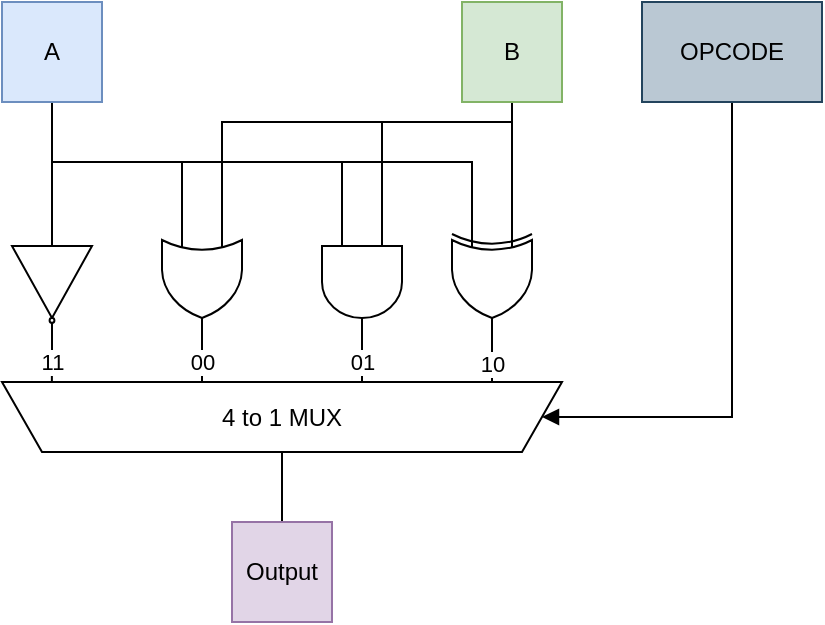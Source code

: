 <mxfile version="13.7.9" type="device"><diagram id="1-ZRSuE_QWxSfuBugylQ" name="Page-1"><mxGraphModel dx="406" dy="235" grid="1" gridSize="5" guides="1" tooltips="1" connect="1" arrows="1" fold="1" page="1" pageScale="1" pageWidth="827" pageHeight="1169" math="0" shadow="0"><root><mxCell id="0"/><mxCell id="1" parent="0"/><mxCell id="wpfoF-2_3qMWbZkt9s45-8" style="edgeStyle=orthogonalEdgeStyle;rounded=0;orthogonalLoop=1;jettySize=auto;html=1;exitX=0.5;exitY=1;exitDx=0;exitDy=0;entryX=0;entryY=0.5;entryDx=0;entryDy=0;endArrow=none;endFill=0;" parent="1" source="wpfoF-2_3qMWbZkt9s45-1" target="wpfoF-2_3qMWbZkt9s45-7" edge="1"><mxGeometry relative="1" as="geometry"/></mxCell><mxCell id="wpfoF-2_3qMWbZkt9s45-9" style="edgeStyle=orthogonalEdgeStyle;rounded=0;orthogonalLoop=1;jettySize=auto;html=1;exitX=0.5;exitY=1;exitDx=0;exitDy=0;entryX=0;entryY=0.75;entryDx=0;entryDy=0;entryPerimeter=0;endArrow=none;endFill=0;" parent="1" source="wpfoF-2_3qMWbZkt9s45-1" target="wpfoF-2_3qMWbZkt9s45-5" edge="1"><mxGeometry relative="1" as="geometry"><Array as="points"><mxPoint x="295" y="160"/><mxPoint x="360" y="160"/></Array></mxGeometry></mxCell><mxCell id="wpfoF-2_3qMWbZkt9s45-10" style="edgeStyle=orthogonalEdgeStyle;rounded=0;orthogonalLoop=1;jettySize=auto;html=1;entryX=0;entryY=0.75;entryDx=0;entryDy=0;entryPerimeter=0;endArrow=none;endFill=0;" parent="1" source="wpfoF-2_3qMWbZkt9s45-1" target="wpfoF-2_3qMWbZkt9s45-4" edge="1"><mxGeometry relative="1" as="geometry"><Array as="points"><mxPoint x="295" y="160"/><mxPoint x="440" y="160"/></Array></mxGeometry></mxCell><mxCell id="wpfoF-2_3qMWbZkt9s45-11" style="edgeStyle=orthogonalEdgeStyle;rounded=0;orthogonalLoop=1;jettySize=auto;html=1;exitX=0.5;exitY=1;exitDx=0;exitDy=0;entryX=0;entryY=0.75;entryDx=0;entryDy=0;entryPerimeter=0;endArrow=none;endFill=0;" parent="1" source="wpfoF-2_3qMWbZkt9s45-1" target="wpfoF-2_3qMWbZkt9s45-6" edge="1"><mxGeometry relative="1" as="geometry"><Array as="points"><mxPoint x="295" y="160"/><mxPoint x="505" y="160"/></Array></mxGeometry></mxCell><mxCell id="wpfoF-2_3qMWbZkt9s45-1" value="A" style="rounded=0;whiteSpace=wrap;html=1;fillColor=#dae8fc;strokeColor=#6c8ebf;" parent="1" vertex="1"><mxGeometry x="270" y="80" width="50" height="50" as="geometry"/></mxCell><mxCell id="wpfoF-2_3qMWbZkt9s45-15" style="edgeStyle=orthogonalEdgeStyle;rounded=0;orthogonalLoop=1;jettySize=auto;html=1;entryX=0;entryY=0.25;entryDx=0;entryDy=0;entryPerimeter=0;endArrow=none;endFill=0;" parent="1" source="wpfoF-2_3qMWbZkt9s45-2" target="wpfoF-2_3qMWbZkt9s45-6" edge="1"><mxGeometry relative="1" as="geometry"/></mxCell><mxCell id="wpfoF-2_3qMWbZkt9s45-16" style="edgeStyle=orthogonalEdgeStyle;rounded=0;orthogonalLoop=1;jettySize=auto;html=1;entryX=0;entryY=0.25;entryDx=0;entryDy=0;entryPerimeter=0;endArrow=none;endFill=0;" parent="1" source="wpfoF-2_3qMWbZkt9s45-2" target="wpfoF-2_3qMWbZkt9s45-4" edge="1"><mxGeometry relative="1" as="geometry"><Array as="points"><mxPoint x="525" y="140"/><mxPoint x="460" y="140"/></Array></mxGeometry></mxCell><mxCell id="wpfoF-2_3qMWbZkt9s45-17" style="edgeStyle=orthogonalEdgeStyle;rounded=0;orthogonalLoop=1;jettySize=auto;html=1;entryX=0;entryY=0.25;entryDx=0;entryDy=0;entryPerimeter=0;endArrow=none;endFill=0;" parent="1" source="wpfoF-2_3qMWbZkt9s45-2" target="wpfoF-2_3qMWbZkt9s45-5" edge="1"><mxGeometry relative="1" as="geometry"><Array as="points"><mxPoint x="525" y="140"/><mxPoint x="380" y="140"/></Array></mxGeometry></mxCell><mxCell id="wpfoF-2_3qMWbZkt9s45-2" value="B" style="rounded=0;whiteSpace=wrap;html=1;fillColor=#d5e8d4;strokeColor=#82b366;" parent="1" vertex="1"><mxGeometry x="500" y="80" width="50" height="50" as="geometry"/></mxCell><mxCell id="wpfoF-2_3qMWbZkt9s45-29" style="edgeStyle=orthogonalEdgeStyle;rounded=0;orthogonalLoop=1;jettySize=auto;html=1;entryX=0;entryY=0.5;entryDx=0;entryDy=0;endArrow=block;endFill=1;" parent="1" source="wpfoF-2_3qMWbZkt9s45-3" target="wpfoF-2_3qMWbZkt9s45-19" edge="1"><mxGeometry relative="1" as="geometry"><Array as="points"><mxPoint x="635" y="288"/></Array></mxGeometry></mxCell><mxCell id="wpfoF-2_3qMWbZkt9s45-3" value="OPCODE" style="rounded=0;whiteSpace=wrap;html=1;fillColor=#bac8d3;strokeColor=#23445d;" parent="1" vertex="1"><mxGeometry x="590" y="80" width="90" height="50" as="geometry"/></mxCell><mxCell id="wpfoF-2_3qMWbZkt9s45-21" style="edgeStyle=orthogonalEdgeStyle;rounded=0;orthogonalLoop=1;jettySize=auto;html=1;exitX=1;exitY=0.5;exitDx=0;exitDy=0;exitPerimeter=0;endArrow=none;endFill=0;" parent="1" source="wpfoF-2_3qMWbZkt9s45-4" target="wpfoF-2_3qMWbZkt9s45-19" edge="1"><mxGeometry relative="1" as="geometry"/></mxCell><mxCell id="wpfoF-2_3qMWbZkt9s45-27" value="01" style="edgeLabel;html=1;align=center;verticalAlign=middle;resizable=0;points=[];" parent="wpfoF-2_3qMWbZkt9s45-21" vertex="1" connectable="0"><mxGeometry x="-0.579" relative="1" as="geometry"><mxPoint y="-2.58" as="offset"/></mxGeometry></mxCell><mxCell id="wpfoF-2_3qMWbZkt9s45-4" value="" style="verticalLabelPosition=bottom;shadow=0;dashed=0;align=center;html=1;verticalAlign=top;shape=mxgraph.electrical.logic_gates.logic_gate;operation=and;direction=south;" parent="1" vertex="1"><mxGeometry x="430" y="190" width="40" height="60" as="geometry"/></mxCell><mxCell id="wpfoF-2_3qMWbZkt9s45-22" style="edgeStyle=orthogonalEdgeStyle;rounded=0;orthogonalLoop=1;jettySize=auto;html=1;exitX=1;exitY=0.5;exitDx=0;exitDy=0;exitPerimeter=0;endArrow=none;endFill=0;" parent="1" source="wpfoF-2_3qMWbZkt9s45-5" target="wpfoF-2_3qMWbZkt9s45-19" edge="1"><mxGeometry relative="1" as="geometry"/></mxCell><mxCell id="wpfoF-2_3qMWbZkt9s45-26" value="00" style="edgeLabel;html=1;align=center;verticalAlign=middle;resizable=0;points=[];" parent="wpfoF-2_3qMWbZkt9s45-22" vertex="1" connectable="0"><mxGeometry x="-0.571" relative="1" as="geometry"><mxPoint y="-2.89" as="offset"/></mxGeometry></mxCell><mxCell id="wpfoF-2_3qMWbZkt9s45-5" value="" style="verticalLabelPosition=bottom;shadow=0;dashed=0;align=center;html=1;verticalAlign=top;shape=mxgraph.electrical.logic_gates.logic_gate;operation=or;direction=south;" parent="1" vertex="1"><mxGeometry x="350" y="190" width="40" height="60" as="geometry"/></mxCell><mxCell id="wpfoF-2_3qMWbZkt9s45-20" style="edgeStyle=orthogonalEdgeStyle;rounded=0;orthogonalLoop=1;jettySize=auto;html=1;exitX=1;exitY=0.5;exitDx=0;exitDy=0;exitPerimeter=0;entryX=0.125;entryY=0.971;entryDx=0;entryDy=0;entryPerimeter=0;endArrow=none;endFill=0;" parent="1" source="wpfoF-2_3qMWbZkt9s45-6" target="wpfoF-2_3qMWbZkt9s45-19" edge="1"><mxGeometry relative="1" as="geometry"/></mxCell><mxCell id="wpfoF-2_3qMWbZkt9s45-28" value="10" style="edgeLabel;html=1;align=center;verticalAlign=middle;resizable=0;points=[];" parent="wpfoF-2_3qMWbZkt9s45-20" vertex="1" connectable="0"><mxGeometry x="0.311" y="1" relative="1" as="geometry"><mxPoint x="-1" y="-3.71" as="offset"/></mxGeometry></mxCell><mxCell id="wpfoF-2_3qMWbZkt9s45-6" value="" style="verticalLabelPosition=bottom;shadow=0;dashed=0;align=center;html=1;verticalAlign=top;shape=mxgraph.electrical.logic_gates.logic_gate;operation=xor;direction=south;" parent="1" vertex="1"><mxGeometry x="495" y="190" width="40" height="60" as="geometry"/></mxCell><mxCell id="wpfoF-2_3qMWbZkt9s45-24" style="edgeStyle=orthogonalEdgeStyle;rounded=0;orthogonalLoop=1;jettySize=auto;html=1;exitX=1;exitY=0.5;exitDx=0;exitDy=0;entryX=0.911;entryY=0.857;entryDx=0;entryDy=0;entryPerimeter=0;endArrow=none;endFill=0;" parent="1" source="wpfoF-2_3qMWbZkt9s45-7" target="wpfoF-2_3qMWbZkt9s45-19" edge="1"><mxGeometry relative="1" as="geometry"/></mxCell><mxCell id="wpfoF-2_3qMWbZkt9s45-25" value="11" style="edgeLabel;html=1;align=center;verticalAlign=middle;resizable=0;points=[];" parent="wpfoF-2_3qMWbZkt9s45-24" vertex="1" connectable="0"><mxGeometry x="-0.231" relative="1" as="geometry"><mxPoint x="0.03" y="0.34" as="offset"/></mxGeometry></mxCell><mxCell id="wpfoF-2_3qMWbZkt9s45-7" value="" style="verticalLabelPosition=bottom;shadow=0;dashed=0;align=center;html=1;verticalAlign=top;shape=mxgraph.electrical.logic_gates.buffer2;negating=1;direction=south;" parent="1" vertex="1"><mxGeometry x="275" y="190" width="40" height="60" as="geometry"/></mxCell><mxCell id="wpfoF-2_3qMWbZkt9s45-31" style="edgeStyle=orthogonalEdgeStyle;rounded=0;orthogonalLoop=1;jettySize=auto;html=1;entryX=0.5;entryY=0;entryDx=0;entryDy=0;endArrow=none;endFill=0;" parent="1" source="wpfoF-2_3qMWbZkt9s45-19" target="wpfoF-2_3qMWbZkt9s45-30" edge="1"><mxGeometry relative="1" as="geometry"/></mxCell><mxCell id="wpfoF-2_3qMWbZkt9s45-19" value="4 to 1 MUX" style="shape=trapezoid;perimeter=trapezoidPerimeter;whiteSpace=wrap;html=1;fixedSize=1;direction=west;" parent="1" vertex="1"><mxGeometry x="270" y="270" width="280" height="35" as="geometry"/></mxCell><mxCell id="wpfoF-2_3qMWbZkt9s45-30" value="Output" style="rounded=0;whiteSpace=wrap;html=1;fillColor=#e1d5e7;strokeColor=#9673a6;" parent="1" vertex="1"><mxGeometry x="385" y="340" width="50" height="50" as="geometry"/></mxCell></root></mxGraphModel></diagram></mxfile>